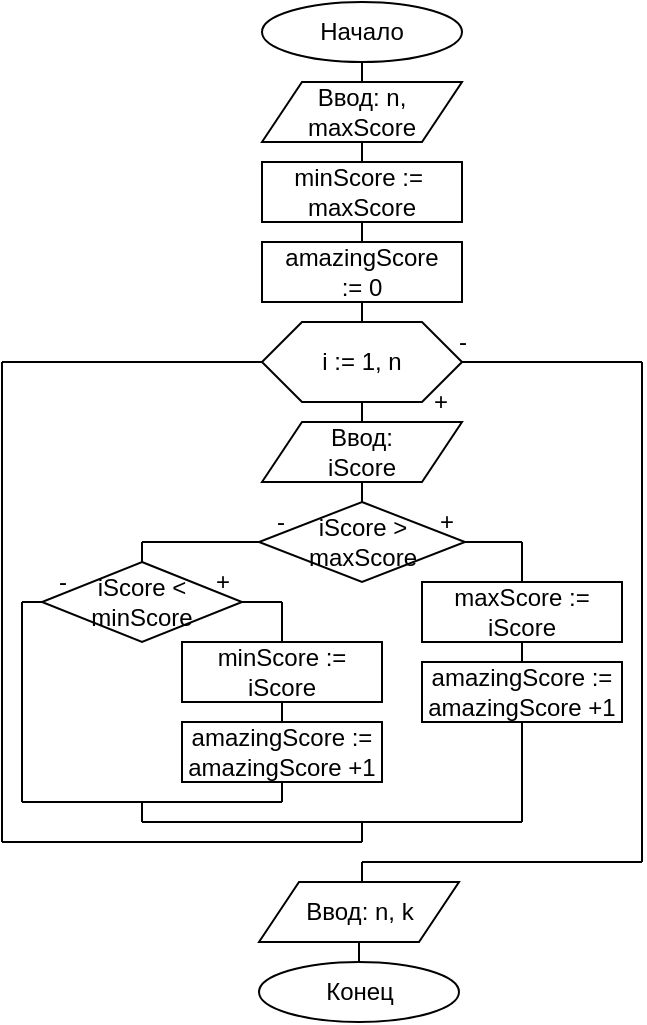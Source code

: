 <mxfile version="15.5.7" type="device"><diagram id="WMAAg1juAasqmX3lWnBQ" name="Page-1"><mxGraphModel dx="1038" dy="575" grid="1" gridSize="10" guides="1" tooltips="1" connect="1" arrows="1" fold="1" page="1" pageScale="1" pageWidth="827" pageHeight="1169" math="0" shadow="0"><root><mxCell id="0"/><mxCell id="1" parent="0"/><mxCell id="RV7uZxnrQD0wYZcoA5XC-1" value="Начало" style="ellipse;whiteSpace=wrap;html=1;" parent="1" vertex="1"><mxGeometry x="340" y="10" width="100" height="30" as="geometry"/></mxCell><mxCell id="RV7uZxnrQD0wYZcoA5XC-73" value="Конец" style="ellipse;whiteSpace=wrap;html=1;" parent="1" vertex="1"><mxGeometry x="338.5" y="490" width="100" height="30" as="geometry"/></mxCell><mxCell id="RV7uZxnrQD0wYZcoA5XC-175" value="" style="endArrow=none;html=1;entryX=0.5;entryY=1;entryDx=0;entryDy=0;" parent="1" target="RV7uZxnrQD0wYZcoA5XC-1" edge="1"><mxGeometry width="50" height="50" relative="1" as="geometry"><mxPoint x="390" y="50" as="sourcePoint"/><mxPoint x="410" y="140" as="targetPoint"/></mxGeometry></mxCell><mxCell id="zRXd4TrK8DVLZiWyU_z9-4" value="Ввод: n, maxScore" style="shape=parallelogram;perimeter=parallelogramPerimeter;whiteSpace=wrap;html=1;fixedSize=1;" parent="1" vertex="1"><mxGeometry x="340" y="50" width="100" height="30" as="geometry"/></mxCell><mxCell id="zRXd4TrK8DVLZiWyU_z9-45" value="Ввод: n, k" style="shape=parallelogram;perimeter=parallelogramPerimeter;whiteSpace=wrap;html=1;fixedSize=1;" parent="1" vertex="1"><mxGeometry x="338.5" y="450" width="100" height="30" as="geometry"/></mxCell><mxCell id="zRXd4TrK8DVLZiWyU_z9-47" value="" style="endArrow=none;html=1;rounded=0;exitX=0.5;exitY=0;exitDx=0;exitDy=0;entryX=0.5;entryY=1;entryDx=0;entryDy=0;" parent="1" source="RV7uZxnrQD0wYZcoA5XC-73" target="zRXd4TrK8DVLZiWyU_z9-45" edge="1"><mxGeometry width="50" height="50" relative="1" as="geometry"><mxPoint x="408.5" y="410" as="sourcePoint"/><mxPoint x="458.5" y="360" as="targetPoint"/></mxGeometry></mxCell><mxCell id="mOWMuv_xPfdXxEfEzZc8-2" value="minScore :=&amp;nbsp;&lt;br&gt;maxScore" style="rounded=0;whiteSpace=wrap;html=1;" parent="1" vertex="1"><mxGeometry x="340" y="90" width="100" height="30" as="geometry"/></mxCell><mxCell id="mOWMuv_xPfdXxEfEzZc8-3" value="amazingScore&lt;br&gt;:= 0" style="rounded=0;whiteSpace=wrap;html=1;" parent="1" vertex="1"><mxGeometry x="340" y="130" width="100" height="30" as="geometry"/></mxCell><mxCell id="mOWMuv_xPfdXxEfEzZc8-4" value="i := 1, n" style="shape=hexagon;perimeter=hexagonPerimeter2;whiteSpace=wrap;html=1;fixedSize=1;" parent="1" vertex="1"><mxGeometry x="340" y="170" width="100" height="40" as="geometry"/></mxCell><mxCell id="mOWMuv_xPfdXxEfEzZc8-5" value="Ввод:&lt;br&gt;iScore" style="shape=parallelogram;perimeter=parallelogramPerimeter;whiteSpace=wrap;html=1;fixedSize=1;" parent="1" vertex="1"><mxGeometry x="340" y="220" width="100" height="30" as="geometry"/></mxCell><mxCell id="mOWMuv_xPfdXxEfEzZc8-6" value="iScore &amp;gt;&lt;br&gt;maxScore" style="rhombus;whiteSpace=wrap;html=1;" parent="1" vertex="1"><mxGeometry x="338.5" y="260" width="103" height="40" as="geometry"/></mxCell><mxCell id="mOWMuv_xPfdXxEfEzZc8-7" value="maxScore := iScore" style="rounded=0;whiteSpace=wrap;html=1;" parent="1" vertex="1"><mxGeometry x="420" y="300" width="100" height="30" as="geometry"/></mxCell><mxCell id="mOWMuv_xPfdXxEfEzZc8-8" value="amazingScore := amazingScore +1" style="rounded=0;whiteSpace=wrap;html=1;" parent="1" vertex="1"><mxGeometry x="420" y="340" width="100" height="30" as="geometry"/></mxCell><mxCell id="mOWMuv_xPfdXxEfEzZc8-10" value="iScore &amp;lt; minScore" style="rhombus;whiteSpace=wrap;html=1;" parent="1" vertex="1"><mxGeometry x="230" y="290" width="100" height="40" as="geometry"/></mxCell><mxCell id="mOWMuv_xPfdXxEfEzZc8-11" value="minScore := iScore" style="rounded=0;whiteSpace=wrap;html=1;" parent="1" vertex="1"><mxGeometry x="300" y="330" width="100" height="30" as="geometry"/></mxCell><mxCell id="mOWMuv_xPfdXxEfEzZc8-12" value="amazingScore := amazingScore +1" style="rounded=0;whiteSpace=wrap;html=1;" parent="1" vertex="1"><mxGeometry x="300" y="370" width="100" height="30" as="geometry"/></mxCell><mxCell id="mOWMuv_xPfdXxEfEzZc8-14" value="" style="endArrow=none;html=1;rounded=0;exitX=0.5;exitY=1;exitDx=0;exitDy=0;entryX=0.5;entryY=0;entryDx=0;entryDy=0;" parent="1" target="mOWMuv_xPfdXxEfEzZc8-2" edge="1"><mxGeometry width="50" height="50" relative="1" as="geometry"><mxPoint x="390" y="80" as="sourcePoint"/><mxPoint x="420" y="100" as="targetPoint"/></mxGeometry></mxCell><mxCell id="mOWMuv_xPfdXxEfEzZc8-15" value="" style="endArrow=none;html=1;rounded=0;exitX=0.5;exitY=1;exitDx=0;exitDy=0;entryX=0.5;entryY=0;entryDx=0;entryDy=0;" parent="1" source="mOWMuv_xPfdXxEfEzZc8-2" target="mOWMuv_xPfdXxEfEzZc8-3" edge="1"><mxGeometry width="50" height="50" relative="1" as="geometry"><mxPoint x="370" y="150" as="sourcePoint"/><mxPoint x="420" y="100" as="targetPoint"/></mxGeometry></mxCell><mxCell id="mOWMuv_xPfdXxEfEzZc8-16" value="" style="endArrow=none;html=1;rounded=0;exitX=0.5;exitY=1;exitDx=0;exitDy=0;entryX=0.5;entryY=0;entryDx=0;entryDy=0;" parent="1" source="mOWMuv_xPfdXxEfEzZc8-3" target="mOWMuv_xPfdXxEfEzZc8-4" edge="1"><mxGeometry width="50" height="50" relative="1" as="geometry"><mxPoint x="370" y="190" as="sourcePoint"/><mxPoint x="420" y="140" as="targetPoint"/></mxGeometry></mxCell><mxCell id="mOWMuv_xPfdXxEfEzZc8-17" value="" style="endArrow=none;html=1;rounded=0;exitX=0.5;exitY=1;exitDx=0;exitDy=0;entryX=0.5;entryY=0;entryDx=0;entryDy=0;" parent="1" source="mOWMuv_xPfdXxEfEzZc8-4" target="mOWMuv_xPfdXxEfEzZc8-5" edge="1"><mxGeometry width="50" height="50" relative="1" as="geometry"><mxPoint x="370" y="230" as="sourcePoint"/><mxPoint x="420" y="180" as="targetPoint"/></mxGeometry></mxCell><mxCell id="mOWMuv_xPfdXxEfEzZc8-18" value="" style="endArrow=none;html=1;rounded=0;exitX=0.5;exitY=1;exitDx=0;exitDy=0;" parent="1" source="mOWMuv_xPfdXxEfEzZc8-5" edge="1"><mxGeometry width="50" height="50" relative="1" as="geometry"><mxPoint x="370" y="300" as="sourcePoint"/><mxPoint x="420" y="250" as="targetPoint"/></mxGeometry></mxCell><mxCell id="mOWMuv_xPfdXxEfEzZc8-19" value="" style="endArrow=none;html=1;rounded=0;exitX=0.5;exitY=1;exitDx=0;exitDy=0;entryX=0.5;entryY=0;entryDx=0;entryDy=0;" parent="1" source="mOWMuv_xPfdXxEfEzZc8-5" target="mOWMuv_xPfdXxEfEzZc8-6" edge="1"><mxGeometry width="50" height="50" relative="1" as="geometry"><mxPoint x="340" y="290" as="sourcePoint"/><mxPoint x="390" y="240" as="targetPoint"/></mxGeometry></mxCell><mxCell id="mOWMuv_xPfdXxEfEzZc8-20" value="" style="endArrow=none;html=1;rounded=0;exitX=1;exitY=0.5;exitDx=0;exitDy=0;" parent="1" source="mOWMuv_xPfdXxEfEzZc8-6" edge="1"><mxGeometry width="50" height="50" relative="1" as="geometry"><mxPoint x="350" y="320" as="sourcePoint"/><mxPoint x="470" y="280" as="targetPoint"/></mxGeometry></mxCell><mxCell id="mOWMuv_xPfdXxEfEzZc8-21" value="" style="endArrow=none;html=1;rounded=0;entryX=0.5;entryY=0;entryDx=0;entryDy=0;" parent="1" target="mOWMuv_xPfdXxEfEzZc8-7" edge="1"><mxGeometry width="50" height="50" relative="1" as="geometry"><mxPoint x="470" y="280" as="sourcePoint"/><mxPoint x="440" y="270" as="targetPoint"/></mxGeometry></mxCell><mxCell id="mOWMuv_xPfdXxEfEzZc8-22" value="" style="endArrow=none;html=1;rounded=0;exitX=0.5;exitY=0;exitDx=0;exitDy=0;" parent="1" source="mOWMuv_xPfdXxEfEzZc8-10" edge="1"><mxGeometry width="50" height="50" relative="1" as="geometry"><mxPoint x="350" y="320" as="sourcePoint"/><mxPoint x="280" y="280" as="targetPoint"/></mxGeometry></mxCell><mxCell id="mOWMuv_xPfdXxEfEzZc8-23" value="" style="endArrow=none;html=1;rounded=0;entryX=0;entryY=0.5;entryDx=0;entryDy=0;" parent="1" target="mOWMuv_xPfdXxEfEzZc8-6" edge="1"><mxGeometry width="50" height="50" relative="1" as="geometry"><mxPoint x="280" y="280" as="sourcePoint"/><mxPoint x="400" y="270" as="targetPoint"/></mxGeometry></mxCell><mxCell id="mOWMuv_xPfdXxEfEzZc8-24" value="" style="endArrow=none;html=1;rounded=0;exitX=1;exitY=0.5;exitDx=0;exitDy=0;" parent="1" source="mOWMuv_xPfdXxEfEzZc8-10" edge="1"><mxGeometry width="50" height="50" relative="1" as="geometry"><mxPoint x="310" y="370" as="sourcePoint"/><mxPoint x="350" y="310" as="targetPoint"/></mxGeometry></mxCell><mxCell id="mOWMuv_xPfdXxEfEzZc8-25" value="" style="endArrow=none;html=1;rounded=0;" parent="1" edge="1"><mxGeometry width="50" height="50" relative="1" as="geometry"><mxPoint x="350" y="330" as="sourcePoint"/><mxPoint x="350" y="310" as="targetPoint"/></mxGeometry></mxCell><mxCell id="mOWMuv_xPfdXxEfEzZc8-26" value="" style="endArrow=none;html=1;rounded=0;exitX=0.5;exitY=0;exitDx=0;exitDy=0;entryX=0.5;entryY=1;entryDx=0;entryDy=0;" parent="1" source="mOWMuv_xPfdXxEfEzZc8-12" target="mOWMuv_xPfdXxEfEzZc8-11" edge="1"><mxGeometry width="50" height="50" relative="1" as="geometry"><mxPoint x="310" y="390" as="sourcePoint"/><mxPoint x="360" y="340" as="targetPoint"/></mxGeometry></mxCell><mxCell id="mOWMuv_xPfdXxEfEzZc8-27" value="" style="endArrow=none;html=1;rounded=0;exitX=0.5;exitY=1;exitDx=0;exitDy=0;entryX=0.5;entryY=0;entryDx=0;entryDy=0;" parent="1" source="mOWMuv_xPfdXxEfEzZc8-7" target="mOWMuv_xPfdXxEfEzZc8-8" edge="1"><mxGeometry width="50" height="50" relative="1" as="geometry"><mxPoint x="440" y="410" as="sourcePoint"/><mxPoint x="490" y="360" as="targetPoint"/></mxGeometry></mxCell><mxCell id="mOWMuv_xPfdXxEfEzZc8-28" value="" style="endArrow=none;html=1;rounded=0;exitX=0.5;exitY=1;exitDx=0;exitDy=0;" parent="1" source="mOWMuv_xPfdXxEfEzZc8-12" edge="1"><mxGeometry width="50" height="50" relative="1" as="geometry"><mxPoint x="390" y="410" as="sourcePoint"/><mxPoint x="350" y="410" as="targetPoint"/></mxGeometry></mxCell><mxCell id="mOWMuv_xPfdXxEfEzZc8-29" value="" style="endArrow=none;html=1;rounded=0;" parent="1" edge="1"><mxGeometry width="50" height="50" relative="1" as="geometry"><mxPoint x="350" y="410" as="sourcePoint"/><mxPoint x="220" y="410" as="targetPoint"/></mxGeometry></mxCell><mxCell id="mOWMuv_xPfdXxEfEzZc8-30" value="" style="endArrow=none;html=1;rounded=0;exitX=0;exitY=0.5;exitDx=0;exitDy=0;" parent="1" source="mOWMuv_xPfdXxEfEzZc8-10" edge="1"><mxGeometry width="50" height="50" relative="1" as="geometry"><mxPoint x="390" y="410" as="sourcePoint"/><mxPoint x="220" y="310" as="targetPoint"/></mxGeometry></mxCell><mxCell id="mOWMuv_xPfdXxEfEzZc8-31" value="" style="endArrow=none;html=1;rounded=0;" parent="1" edge="1"><mxGeometry width="50" height="50" relative="1" as="geometry"><mxPoint x="220" y="410" as="sourcePoint"/><mxPoint x="220" y="310" as="targetPoint"/></mxGeometry></mxCell><mxCell id="mOWMuv_xPfdXxEfEzZc8-32" value="" style="endArrow=none;html=1;rounded=0;" parent="1" edge="1"><mxGeometry width="50" height="50" relative="1" as="geometry"><mxPoint x="280" y="410" as="sourcePoint"/><mxPoint x="280" y="420" as="targetPoint"/></mxGeometry></mxCell><mxCell id="mOWMuv_xPfdXxEfEzZc8-33" value="" style="endArrow=none;html=1;rounded=0;" parent="1" edge="1"><mxGeometry width="50" height="50" relative="1" as="geometry"><mxPoint x="280" y="420" as="sourcePoint"/><mxPoint x="470" y="420" as="targetPoint"/></mxGeometry></mxCell><mxCell id="mOWMuv_xPfdXxEfEzZc8-34" value="" style="endArrow=none;html=1;rounded=0;exitX=0.5;exitY=1;exitDx=0;exitDy=0;" parent="1" source="mOWMuv_xPfdXxEfEzZc8-8" edge="1"><mxGeometry width="50" height="50" relative="1" as="geometry"><mxPoint x="390" y="430" as="sourcePoint"/><mxPoint x="470" y="420" as="targetPoint"/></mxGeometry></mxCell><mxCell id="mOWMuv_xPfdXxEfEzZc8-35" value="" style="endArrow=none;html=1;rounded=0;" parent="1" edge="1"><mxGeometry width="50" height="50" relative="1" as="geometry"><mxPoint x="390" y="420" as="sourcePoint"/><mxPoint x="390" y="430" as="targetPoint"/></mxGeometry></mxCell><mxCell id="mOWMuv_xPfdXxEfEzZc8-36" value="" style="endArrow=none;html=1;rounded=0;" parent="1" edge="1"><mxGeometry width="50" height="50" relative="1" as="geometry"><mxPoint x="390" y="430" as="sourcePoint"/><mxPoint x="210" y="430" as="targetPoint"/></mxGeometry></mxCell><mxCell id="mOWMuv_xPfdXxEfEzZc8-37" value="" style="endArrow=none;html=1;rounded=0;" parent="1" edge="1"><mxGeometry width="50" height="50" relative="1" as="geometry"><mxPoint x="210" y="430" as="sourcePoint"/><mxPoint x="210" y="190" as="targetPoint"/></mxGeometry></mxCell><mxCell id="mOWMuv_xPfdXxEfEzZc8-38" value="" style="endArrow=none;html=1;rounded=0;entryX=0;entryY=0.5;entryDx=0;entryDy=0;" parent="1" target="mOWMuv_xPfdXxEfEzZc8-4" edge="1"><mxGeometry width="50" height="50" relative="1" as="geometry"><mxPoint x="210" y="190" as="sourcePoint"/><mxPoint x="390" y="270" as="targetPoint"/></mxGeometry></mxCell><mxCell id="mOWMuv_xPfdXxEfEzZc8-39" value="" style="endArrow=none;html=1;rounded=0;exitX=1;exitY=0.5;exitDx=0;exitDy=0;" parent="1" source="mOWMuv_xPfdXxEfEzZc8-4" edge="1"><mxGeometry width="50" height="50" relative="1" as="geometry"><mxPoint x="420" y="320" as="sourcePoint"/><mxPoint x="530" y="190" as="targetPoint"/></mxGeometry></mxCell><mxCell id="mOWMuv_xPfdXxEfEzZc8-40" value="" style="endArrow=none;html=1;rounded=0;" parent="1" edge="1"><mxGeometry width="50" height="50" relative="1" as="geometry"><mxPoint x="530" y="190" as="sourcePoint"/><mxPoint x="530" y="440" as="targetPoint"/></mxGeometry></mxCell><mxCell id="mOWMuv_xPfdXxEfEzZc8-41" value="" style="endArrow=none;html=1;rounded=0;" parent="1" edge="1"><mxGeometry width="50" height="50" relative="1" as="geometry"><mxPoint x="530" y="440" as="sourcePoint"/><mxPoint x="390" y="440" as="targetPoint"/></mxGeometry></mxCell><mxCell id="mOWMuv_xPfdXxEfEzZc8-42" value="" style="endArrow=none;html=1;rounded=0;" parent="1" edge="1"><mxGeometry width="50" height="50" relative="1" as="geometry"><mxPoint x="390" y="440" as="sourcePoint"/><mxPoint x="390" y="450" as="targetPoint"/></mxGeometry></mxCell><mxCell id="mOWMuv_xPfdXxEfEzZc8-43" value="+" style="text;html=1;align=center;verticalAlign=middle;resizable=0;points=[];autosize=1;strokeColor=none;fillColor=none;" parent="1" vertex="1"><mxGeometry x="418.5" y="200" width="20" height="20" as="geometry"/></mxCell><mxCell id="mOWMuv_xPfdXxEfEzZc8-44" value="+" style="text;html=1;align=center;verticalAlign=middle;resizable=0;points=[];autosize=1;strokeColor=none;fillColor=none;" parent="1" vertex="1"><mxGeometry x="421.5" y="260" width="20" height="20" as="geometry"/></mxCell><mxCell id="mOWMuv_xPfdXxEfEzZc8-45" value="-" style="text;html=1;align=center;verticalAlign=middle;resizable=0;points=[];autosize=1;strokeColor=none;fillColor=none;" parent="1" vertex="1"><mxGeometry x="338.5" y="260" width="20" height="20" as="geometry"/></mxCell><mxCell id="mOWMuv_xPfdXxEfEzZc8-46" value="+" style="text;html=1;align=center;verticalAlign=middle;resizable=0;points=[];autosize=1;strokeColor=none;fillColor=none;" parent="1" vertex="1"><mxGeometry x="310" y="290" width="20" height="20" as="geometry"/></mxCell><mxCell id="mOWMuv_xPfdXxEfEzZc8-47" value="-" style="text;html=1;align=center;verticalAlign=middle;resizable=0;points=[];autosize=1;strokeColor=none;fillColor=none;" parent="1" vertex="1"><mxGeometry x="230" y="290" width="20" height="20" as="geometry"/></mxCell><mxCell id="mOWMuv_xPfdXxEfEzZc8-48" value="-" style="text;html=1;align=center;verticalAlign=middle;resizable=0;points=[];autosize=1;strokeColor=none;fillColor=none;" parent="1" vertex="1"><mxGeometry x="430" y="170" width="20" height="20" as="geometry"/></mxCell></root></mxGraphModel></diagram></mxfile>